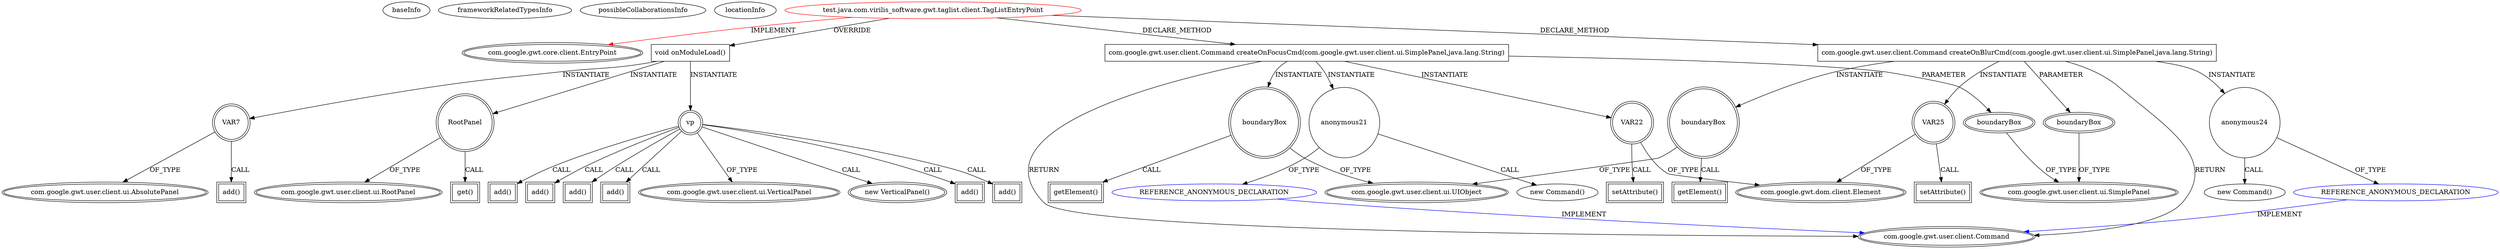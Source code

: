 digraph {
baseInfo[graphId=1048,category="extension_graph",isAnonymous=false,possibleRelation=true]
frameworkRelatedTypesInfo[0="com.google.gwt.core.client.EntryPoint"]
possibleCollaborationsInfo[0="1048~CLIENT_METHOD_DECLARATION-INSTANTIATION-~com.google.gwt.core.client.EntryPoint ~com.google.gwt.user.client.Command ~false~true"]
locationInfo[projectName="cbopp-gwt-taglist",filePath="/cbopp-gwt-taglist/gwt-taglist-master/src/test/java/com/virilis_software/gwt/taglist/client/TagListEntryPoint.java",contextSignature="TagListEntryPoint",graphId="1048"]
0[label="test.java.com.virilis_software.gwt.taglist.client.TagListEntryPoint",vertexType="ROOT_CLIENT_CLASS_DECLARATION",isFrameworkType=false,color=red]
1[label="com.google.gwt.core.client.EntryPoint",vertexType="FRAMEWORK_INTERFACE_TYPE",isFrameworkType=true,peripheries=2]
2[label="void onModuleLoad()",vertexType="OVERRIDING_METHOD_DECLARATION",isFrameworkType=false,shape=box]
4[label="vp",vertexType="VARIABLE_EXPRESION",isFrameworkType=true,peripheries=2,shape=circle]
5[label="com.google.gwt.user.client.ui.VerticalPanel",vertexType="FRAMEWORK_CLASS_TYPE",isFrameworkType=true,peripheries=2]
3[label="new VerticalPanel()",vertexType="CONSTRUCTOR_CALL",isFrameworkType=true,peripheries=2]
7[label="add()",vertexType="INSIDE_CALL",isFrameworkType=true,peripheries=2,shape=box]
9[label="add()",vertexType="INSIDE_CALL",isFrameworkType=true,peripheries=2,shape=box]
11[label="add()",vertexType="INSIDE_CALL",isFrameworkType=true,peripheries=2,shape=box]
13[label="add()",vertexType="INSIDE_CALL",isFrameworkType=true,peripheries=2,shape=box]
15[label="add()",vertexType="INSIDE_CALL",isFrameworkType=true,peripheries=2,shape=box]
17[label="add()",vertexType="INSIDE_CALL",isFrameworkType=true,peripheries=2,shape=box]
18[label="VAR7",vertexType="VARIABLE_EXPRESION",isFrameworkType=true,peripheries=2,shape=circle]
20[label="com.google.gwt.user.client.ui.AbsolutePanel",vertexType="FRAMEWORK_CLASS_TYPE",isFrameworkType=true,peripheries=2]
19[label="add()",vertexType="INSIDE_CALL",isFrameworkType=true,peripheries=2,shape=box]
21[label="RootPanel",vertexType="VARIABLE_EXPRESION",isFrameworkType=true,peripheries=2,shape=circle]
23[label="com.google.gwt.user.client.ui.RootPanel",vertexType="FRAMEWORK_CLASS_TYPE",isFrameworkType=true,peripheries=2]
22[label="get()",vertexType="INSIDE_CALL",isFrameworkType=true,peripheries=2,shape=box]
56[label="com.google.gwt.user.client.Command createOnFocusCmd(com.google.gwt.user.client.ui.SimplePanel,java.lang.String)",vertexType="CLIENT_METHOD_DECLARATION",isFrameworkType=false,shape=box]
57[label="com.google.gwt.user.client.Command",vertexType="FRAMEWORK_INTERFACE_TYPE",isFrameworkType=true,peripheries=2]
58[label="boundaryBox",vertexType="PARAMETER_DECLARATION",isFrameworkType=true,peripheries=2]
59[label="com.google.gwt.user.client.ui.SimplePanel",vertexType="FRAMEWORK_CLASS_TYPE",isFrameworkType=true,peripheries=2]
61[label="anonymous21",vertexType="VARIABLE_EXPRESION",isFrameworkType=false,shape=circle]
62[label="REFERENCE_ANONYMOUS_DECLARATION",vertexType="REFERENCE_ANONYMOUS_DECLARATION",isFrameworkType=false,color=blue]
60[label="new Command()",vertexType="CONSTRUCTOR_CALL",isFrameworkType=false]
64[label="VAR22",vertexType="VARIABLE_EXPRESION",isFrameworkType=true,peripheries=2,shape=circle]
66[label="com.google.gwt.dom.client.Element",vertexType="FRAMEWORK_CLASS_TYPE",isFrameworkType=true,peripheries=2]
65[label="setAttribute()",vertexType="INSIDE_CALL",isFrameworkType=true,peripheries=2,shape=box]
67[label="boundaryBox",vertexType="VARIABLE_EXPRESION",isFrameworkType=true,peripheries=2,shape=circle]
69[label="com.google.gwt.user.client.ui.UIObject",vertexType="FRAMEWORK_CLASS_TYPE",isFrameworkType=true,peripheries=2]
68[label="getElement()",vertexType="INSIDE_CALL",isFrameworkType=true,peripheries=2,shape=box]
70[label="com.google.gwt.user.client.Command createOnBlurCmd(com.google.gwt.user.client.ui.SimplePanel,java.lang.String)",vertexType="CLIENT_METHOD_DECLARATION",isFrameworkType=false,shape=box]
72[label="boundaryBox",vertexType="PARAMETER_DECLARATION",isFrameworkType=true,peripheries=2]
75[label="anonymous24",vertexType="VARIABLE_EXPRESION",isFrameworkType=false,shape=circle]
76[label="REFERENCE_ANONYMOUS_DECLARATION",vertexType="REFERENCE_ANONYMOUS_DECLARATION",isFrameworkType=false,color=blue]
74[label="new Command()",vertexType="CONSTRUCTOR_CALL",isFrameworkType=false]
78[label="VAR25",vertexType="VARIABLE_EXPRESION",isFrameworkType=true,peripheries=2,shape=circle]
79[label="setAttribute()",vertexType="INSIDE_CALL",isFrameworkType=true,peripheries=2,shape=box]
81[label="boundaryBox",vertexType="VARIABLE_EXPRESION",isFrameworkType=true,peripheries=2,shape=circle]
82[label="getElement()",vertexType="INSIDE_CALL",isFrameworkType=true,peripheries=2,shape=box]
0->1[label="IMPLEMENT",color=red]
0->2[label="OVERRIDE"]
2->4[label="INSTANTIATE"]
4->5[label="OF_TYPE"]
4->3[label="CALL"]
4->7[label="CALL"]
4->9[label="CALL"]
4->11[label="CALL"]
4->13[label="CALL"]
4->15[label="CALL"]
4->17[label="CALL"]
2->18[label="INSTANTIATE"]
18->20[label="OF_TYPE"]
18->19[label="CALL"]
2->21[label="INSTANTIATE"]
21->23[label="OF_TYPE"]
21->22[label="CALL"]
0->56[label="DECLARE_METHOD"]
56->57[label="RETURN"]
58->59[label="OF_TYPE"]
56->58[label="PARAMETER"]
56->61[label="INSTANTIATE"]
62->57[label="IMPLEMENT",color=blue]
61->62[label="OF_TYPE"]
61->60[label="CALL"]
56->64[label="INSTANTIATE"]
64->66[label="OF_TYPE"]
64->65[label="CALL"]
56->67[label="INSTANTIATE"]
67->69[label="OF_TYPE"]
67->68[label="CALL"]
0->70[label="DECLARE_METHOD"]
70->57[label="RETURN"]
72->59[label="OF_TYPE"]
70->72[label="PARAMETER"]
70->75[label="INSTANTIATE"]
76->57[label="IMPLEMENT",color=blue]
75->76[label="OF_TYPE"]
75->74[label="CALL"]
70->78[label="INSTANTIATE"]
78->66[label="OF_TYPE"]
78->79[label="CALL"]
70->81[label="INSTANTIATE"]
81->69[label="OF_TYPE"]
81->82[label="CALL"]
}
